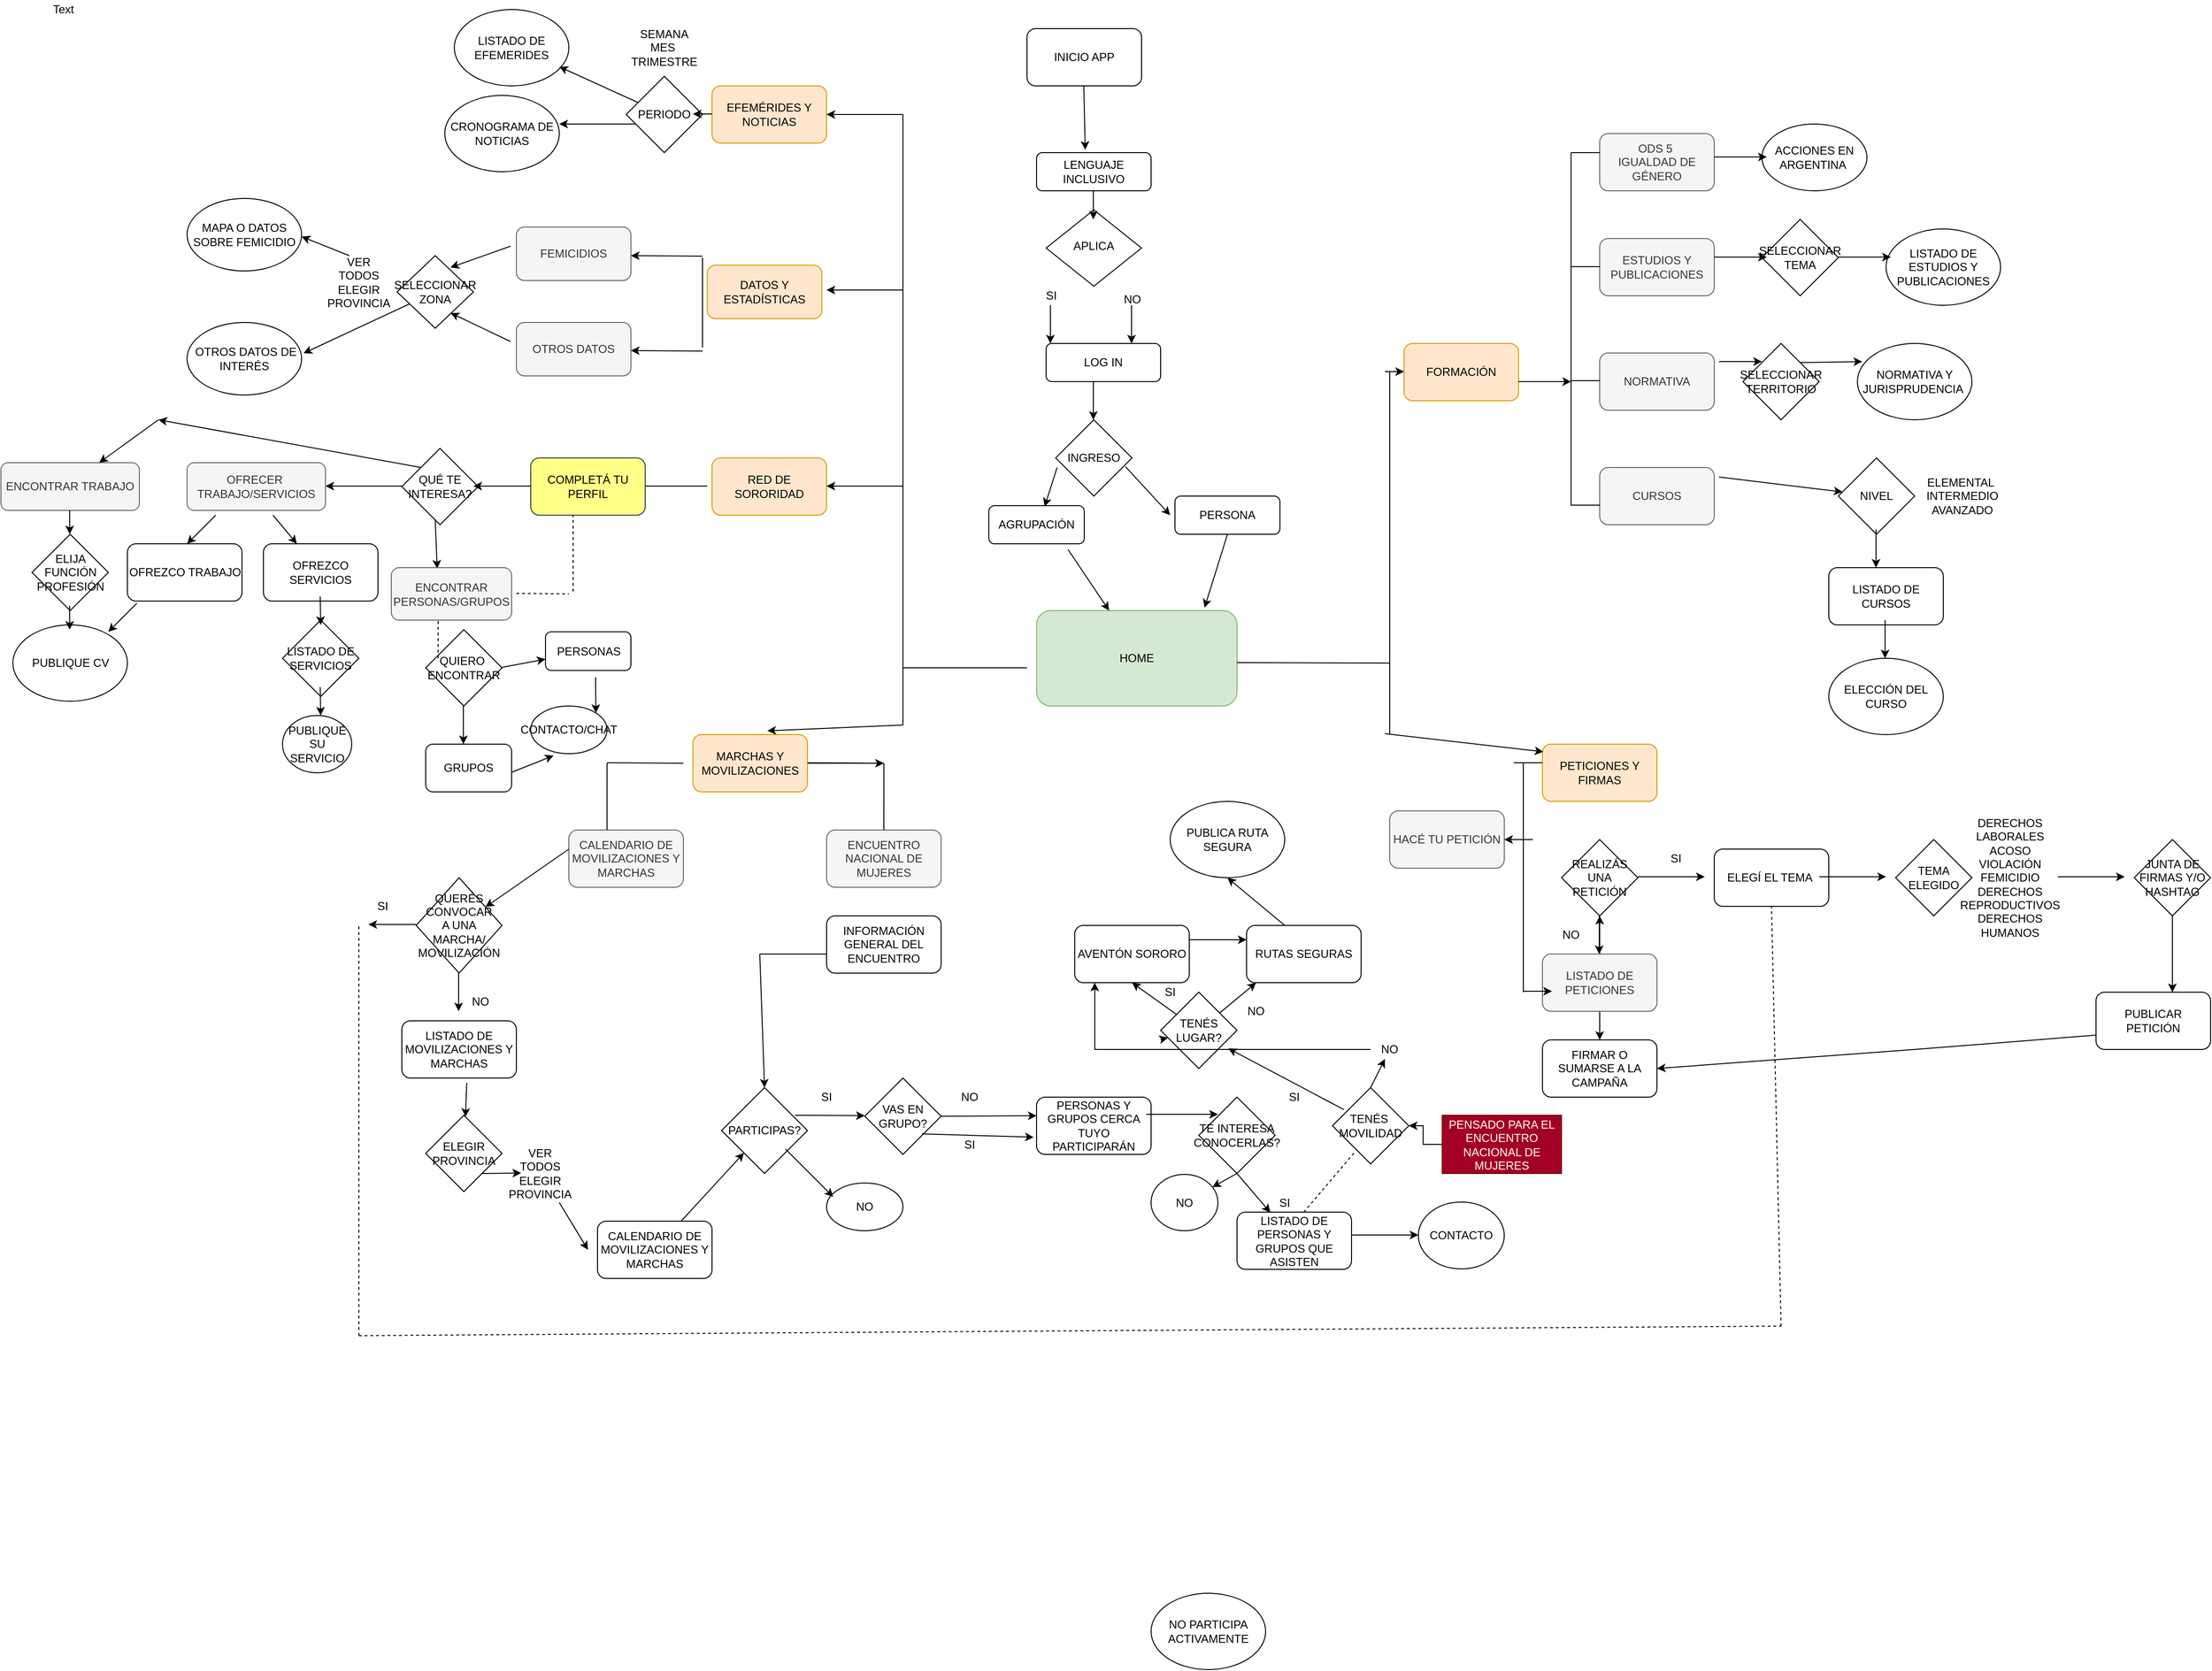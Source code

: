 <mxfile version="13.1.14" type="github"><diagram id="XjlBU98pPP9G8zX_8oSU" name="Página-1"><mxGraphModel dx="1668" dy="433" grid="1" gridSize="10" guides="1" tooltips="1" connect="1" arrows="1" fold="1" page="1" pageScale="1" pageWidth="827" pageHeight="1169" math="0" shadow="0"><root><mxCell id="0"/><mxCell id="1" parent="0"/><mxCell id="6jgPI4x9faQeL8TFedJt-63" value="NO PARTICIPA ACTIVAMENTE" style="ellipse;whiteSpace=wrap;html=1;" parent="1" vertex="1"><mxGeometry x="1160" y="1670" width="120" height="80" as="geometry"/></mxCell><mxCell id="32afeZPSI8taGqjXyGtH-1" value="Text" style="text;html=1;align=center;verticalAlign=middle;resizable=0;points=[];autosize=1;" parent="1" vertex="1"><mxGeometry width="40" height="20" as="geometry"/></mxCell><mxCell id="ku8tLMgGhu2tPIj8HvaG-1" value="LOG IN&lt;br&gt;" style="rounded=1;whiteSpace=wrap;html=1;fontSize=12;glass=0;strokeWidth=1;shadow=0;" vertex="1" parent="1"><mxGeometry x="1050" y="360" width="120" height="40" as="geometry"/></mxCell><mxCell id="ku8tLMgGhu2tPIj8HvaG-2" value="LENGUAJE INCLUSIVO" style="rounded=1;whiteSpace=wrap;html=1;fontSize=12;glass=0;strokeWidth=1;shadow=0;" vertex="1" parent="1"><mxGeometry x="1040" y="160" width="120" height="40" as="geometry"/></mxCell><mxCell id="ku8tLMgGhu2tPIj8HvaG-3" value="APLICA" style="rhombus;whiteSpace=wrap;html=1;shadow=0;fontFamily=Helvetica;fontSize=12;align=center;strokeWidth=1;spacing=6;spacingTop=-4;" vertex="1" parent="1"><mxGeometry x="1050" y="220" width="100" height="80" as="geometry"/></mxCell><mxCell id="ku8tLMgGhu2tPIj8HvaG-4" value="SI" style="text;html=1;align=center;verticalAlign=middle;resizable=0;points=[];autosize=1;" vertex="1" parent="1"><mxGeometry x="1040" y="300" width="30" height="20" as="geometry"/></mxCell><mxCell id="ku8tLMgGhu2tPIj8HvaG-5" value="NO" style="text;html=1;align=center;verticalAlign=middle;resizable=0;points=[];autosize=1;" vertex="1" parent="1"><mxGeometry x="1125" y="304" width="30" height="20" as="geometry"/></mxCell><mxCell id="ku8tLMgGhu2tPIj8HvaG-6" value="INGRESO" style="rhombus;whiteSpace=wrap;html=1;" vertex="1" parent="1"><mxGeometry x="1060" y="440" width="80" height="80" as="geometry"/></mxCell><mxCell id="ku8tLMgGhu2tPIj8HvaG-7" value="AGRUPACIÓN" style="rounded=1;whiteSpace=wrap;html=1;" vertex="1" parent="1"><mxGeometry x="990" y="530" width="100" height="40" as="geometry"/></mxCell><mxCell id="ku8tLMgGhu2tPIj8HvaG-8" value="PERSONA" style="rounded=1;whiteSpace=wrap;html=1;" vertex="1" parent="1"><mxGeometry x="1185" y="520" width="110" height="40" as="geometry"/></mxCell><mxCell id="ku8tLMgGhu2tPIj8HvaG-10" value="DATOS Y ESTADÍSTICAS" style="rounded=1;whiteSpace=wrap;html=1;fillColor=#ffe6cc;strokeColor=#d79b00;" vertex="1" parent="1"><mxGeometry x="695" y="278" width="120" height="56" as="geometry"/></mxCell><mxCell id="ku8tLMgGhu2tPIj8HvaG-116" value="" style="edgeStyle=orthogonalEdgeStyle;rounded=0;orthogonalLoop=1;jettySize=auto;html=1;" edge="1" parent="1" source="ku8tLMgGhu2tPIj8HvaG-12"><mxGeometry relative="1" as="geometry"><mxPoint x="880" y="800" as="targetPoint"/></mxGeometry></mxCell><mxCell id="ku8tLMgGhu2tPIj8HvaG-12" value="MARCHAS Y MOVILIZACIONES" style="rounded=1;whiteSpace=wrap;html=1;fillColor=#ffe6cc;strokeColor=#d79b00;" vertex="1" parent="1"><mxGeometry x="680" y="770" width="120" height="60" as="geometry"/></mxCell><mxCell id="ku8tLMgGhu2tPIj8HvaG-13" value="FORMACIÓN" style="rounded=1;whiteSpace=wrap;html=1;fillColor=#ffe6cc;strokeColor=#d79b00;" vertex="1" parent="1"><mxGeometry x="1425" y="360" width="120" height="60" as="geometry"/></mxCell><mxCell id="ku8tLMgGhu2tPIj8HvaG-14" value="PETICIONES Y&lt;br&gt;FIRMAS" style="rounded=1;whiteSpace=wrap;html=1;fillColor=#ffe6cc;strokeColor=#d79b00;" vertex="1" parent="1"><mxGeometry x="1570" y="780" width="120" height="60" as="geometry"/></mxCell><mxCell id="ku8tLMgGhu2tPIj8HvaG-15" value="OTROS DATOS" style="rounded=1;whiteSpace=wrap;html=1;fillColor=#f5f5f5;strokeColor=#666666;fontColor=#333333;" vertex="1" parent="1"><mxGeometry x="495" y="338" width="120" height="56" as="geometry"/></mxCell><mxCell id="ku8tLMgGhu2tPIj8HvaG-16" value="FEMICIDIOS" style="rounded=1;whiteSpace=wrap;html=1;fillColor=#f5f5f5;strokeColor=#666666;fontColor=#333333;" vertex="1" parent="1"><mxGeometry x="495" y="238" width="120" height="56" as="geometry"/></mxCell><mxCell id="ku8tLMgGhu2tPIj8HvaG-17" value="SELECCIONAR&lt;br&gt;ZONA" style="rhombus;whiteSpace=wrap;html=1;" vertex="1" parent="1"><mxGeometry x="370" y="268" width="80" height="76" as="geometry"/></mxCell><mxCell id="ku8tLMgGhu2tPIj8HvaG-21" value="HOME" style="rounded=1;whiteSpace=wrap;html=1;fillColor=#d5e8d4;strokeColor=#82b366;" vertex="1" parent="1"><mxGeometry x="1040" y="640" width="210" height="100" as="geometry"/></mxCell><mxCell id="ku8tLMgGhu2tPIj8HvaG-28" value="ELEGÍ EL TEMA&amp;nbsp;" style="rounded=1;whiteSpace=wrap;html=1;" vertex="1" parent="1"><mxGeometry x="1750" y="890" width="120" height="60" as="geometry"/></mxCell><mxCell id="ku8tLMgGhu2tPIj8HvaG-29" value="REALIZÁS UNA PETICIÓN" style="rhombus;whiteSpace=wrap;html=1;" vertex="1" parent="1"><mxGeometry x="1590" y="880" width="80" height="80" as="geometry"/></mxCell><mxCell id="ku8tLMgGhu2tPIj8HvaG-30" value="" style="endArrow=classic;html=1;" edge="1" parent="1"><mxGeometry width="50" height="50" relative="1" as="geometry"><mxPoint x="1670" y="919" as="sourcePoint"/><mxPoint x="1740" y="919" as="targetPoint"/></mxGeometry></mxCell><mxCell id="ku8tLMgGhu2tPIj8HvaG-31" value="CALENDARIO DE MOVILIZACIONES Y MARCHAS" style="rounded=1;whiteSpace=wrap;html=1;fillColor=#f5f5f5;strokeColor=#666666;fontColor=#333333;" vertex="1" parent="1"><mxGeometry x="550" y="870" width="120" height="60" as="geometry"/></mxCell><mxCell id="ku8tLMgGhu2tPIj8HvaG-32" value="ENCUENTRO NACIONAL DE MUJERES" style="rounded=1;whiteSpace=wrap;html=1;fillColor=#f5f5f5;strokeColor=#666666;fontColor=#333333;" vertex="1" parent="1"><mxGeometry x="820" y="870" width="120" height="60" as="geometry"/></mxCell><mxCell id="ku8tLMgGhu2tPIj8HvaG-33" value="ELEGIR PROVINCIA" style="rhombus;whiteSpace=wrap;html=1;" vertex="1" parent="1"><mxGeometry x="400" y="1169" width="80" height="80" as="geometry"/></mxCell><mxCell id="ku8tLMgGhu2tPIj8HvaG-35" value="LISTADO DE MOVILIZACIONES Y MARCHAS" style="rounded=1;whiteSpace=wrap;html=1;" vertex="1" parent="1"><mxGeometry x="375" y="1070" width="120" height="60" as="geometry"/></mxCell><mxCell id="ku8tLMgGhu2tPIj8HvaG-37" value="PARTICIPAS?" style="rhombus;whiteSpace=wrap;html=1;" vertex="1" parent="1"><mxGeometry x="710" y="1140" width="90" height="90" as="geometry"/></mxCell><mxCell id="ku8tLMgGhu2tPIj8HvaG-44" value="INFORMACIÓN GENERAL DEL ENCUENTRO" style="rounded=1;whiteSpace=wrap;html=1;" vertex="1" parent="1"><mxGeometry x="820" y="960" width="120" height="60" as="geometry"/></mxCell><mxCell id="ku8tLMgGhu2tPIj8HvaG-53" value="QUERÉS CONVOCAR &lt;br&gt;A UNA MARCHA/&lt;br&gt;MOVILIZACIÓN" style="rhombus;whiteSpace=wrap;html=1;" vertex="1" parent="1"><mxGeometry x="390" y="920" width="90" height="100" as="geometry"/></mxCell><mxCell id="ku8tLMgGhu2tPIj8HvaG-54" value="" style="endArrow=classic;html=1;" edge="1" parent="1" target="ku8tLMgGhu2tPIj8HvaG-53"><mxGeometry width="50" height="50" relative="1" as="geometry"><mxPoint x="550" y="890" as="sourcePoint"/><mxPoint x="480" y="930" as="targetPoint"/></mxGeometry></mxCell><mxCell id="ku8tLMgGhu2tPIj8HvaG-56" value="" style="endArrow=classic;html=1;" edge="1" parent="1"><mxGeometry width="50" height="50" relative="1" as="geometry"><mxPoint x="434.5" y="1020" as="sourcePoint"/><mxPoint x="434.5" y="1060" as="targetPoint"/></mxGeometry></mxCell><mxCell id="ku8tLMgGhu2tPIj8HvaG-57" value="NO" style="text;html=1;strokeColor=none;fillColor=none;align=center;verticalAlign=middle;whiteSpace=wrap;rounded=0;" vertex="1" parent="1"><mxGeometry x="435" y="1040" width="45" height="20" as="geometry"/></mxCell><mxCell id="ku8tLMgGhu2tPIj8HvaG-58" value="" style="endArrow=classic;html=1;" edge="1" parent="1"><mxGeometry width="50" height="50" relative="1" as="geometry"><mxPoint x="390" y="969" as="sourcePoint"/><mxPoint x="340" y="969" as="targetPoint"/></mxGeometry></mxCell><mxCell id="ku8tLMgGhu2tPIj8HvaG-61" value="SI" style="text;html=1;strokeColor=none;fillColor=none;align=center;verticalAlign=middle;whiteSpace=wrap;rounded=0;" vertex="1" parent="1"><mxGeometry x="335" y="940" width="40" height="20" as="geometry"/></mxCell><mxCell id="ku8tLMgGhu2tPIj8HvaG-63" value="" style="endArrow=none;dashed=1;html=1;" edge="1" parent="1"><mxGeometry width="50" height="50" relative="1" as="geometry"><mxPoint x="330" y="1400" as="sourcePoint"/><mxPoint x="330" y="970" as="targetPoint"/></mxGeometry></mxCell><mxCell id="ku8tLMgGhu2tPIj8HvaG-64" value="" style="endArrow=none;dashed=1;html=1;" edge="1" parent="1"><mxGeometry width="50" height="50" relative="1" as="geometry"><mxPoint x="330" y="1400" as="sourcePoint"/><mxPoint x="1820" y="1390" as="targetPoint"/></mxGeometry></mxCell><mxCell id="ku8tLMgGhu2tPIj8HvaG-65" value="" style="endArrow=none;dashed=1;html=1;entryX=0.5;entryY=1;entryDx=0;entryDy=0;" edge="1" parent="1" target="ku8tLMgGhu2tPIj8HvaG-28"><mxGeometry width="50" height="50" relative="1" as="geometry"><mxPoint x="1820" y="1390" as="sourcePoint"/><mxPoint x="1720" y="960" as="targetPoint"/></mxGeometry></mxCell><mxCell id="ku8tLMgGhu2tPIj8HvaG-66" value="SI" style="text;html=1;strokeColor=none;fillColor=none;align=center;verticalAlign=middle;whiteSpace=wrap;rounded=0;" vertex="1" parent="1"><mxGeometry x="1690" y="890" width="40" height="20" as="geometry"/></mxCell><mxCell id="ku8tLMgGhu2tPIj8HvaG-67" value="" style="endArrow=classic;html=1;" edge="1" parent="1"><mxGeometry width="50" height="50" relative="1" as="geometry"><mxPoint x="1629.5" y="960" as="sourcePoint"/><mxPoint x="1629.5" y="1000" as="targetPoint"/></mxGeometry></mxCell><mxCell id="ku8tLMgGhu2tPIj8HvaG-78" value="" style="edgeStyle=orthogonalEdgeStyle;rounded=0;orthogonalLoop=1;jettySize=auto;html=1;" edge="1" parent="1" source="ku8tLMgGhu2tPIj8HvaG-68" target="ku8tLMgGhu2tPIj8HvaG-29"><mxGeometry relative="1" as="geometry"/></mxCell><mxCell id="ku8tLMgGhu2tPIj8HvaG-79" value="" style="edgeStyle=orthogonalEdgeStyle;rounded=0;orthogonalLoop=1;jettySize=auto;html=1;" edge="1" parent="1" source="ku8tLMgGhu2tPIj8HvaG-68" target="ku8tLMgGhu2tPIj8HvaG-69"><mxGeometry relative="1" as="geometry"/></mxCell><mxCell id="ku8tLMgGhu2tPIj8HvaG-68" value="LISTADO DE PETICIONES" style="rounded=1;whiteSpace=wrap;html=1;fillColor=#f5f5f5;strokeColor=#666666;fontColor=#333333;" vertex="1" parent="1"><mxGeometry x="1570" y="1000" width="120" height="60" as="geometry"/></mxCell><mxCell id="ku8tLMgGhu2tPIj8HvaG-69" value="FIRMAR O SUMARSE A LA CAMPAÑA" style="rounded=1;whiteSpace=wrap;html=1;" vertex="1" parent="1"><mxGeometry x="1570" y="1090" width="120" height="60" as="geometry"/></mxCell><mxCell id="ku8tLMgGhu2tPIj8HvaG-70" value="TEMA ELEGIDO" style="rhombus;whiteSpace=wrap;html=1;" vertex="1" parent="1"><mxGeometry x="1940" y="880" width="80" height="80" as="geometry"/></mxCell><mxCell id="ku8tLMgGhu2tPIj8HvaG-71" value="DERECHOS LABORALES&lt;br&gt;ACOSO&lt;br&gt;VIOLACIÓN&lt;br&gt;FEMICIDIO&lt;br&gt;DERECHOS REPRODUCTIVOS&lt;br&gt;DERECHOS HUMANOS" style="text;html=1;strokeColor=none;fillColor=none;align=center;verticalAlign=middle;whiteSpace=wrap;rounded=0;" vertex="1" parent="1"><mxGeometry x="2040" y="910" width="40" height="20" as="geometry"/></mxCell><mxCell id="ku8tLMgGhu2tPIj8HvaG-77" value="" style="edgeStyle=orthogonalEdgeStyle;rounded=0;orthogonalLoop=1;jettySize=auto;html=1;" edge="1" parent="1" source="ku8tLMgGhu2tPIj8HvaG-72"><mxGeometry relative="1" as="geometry"><mxPoint x="2230" y="1040" as="targetPoint"/></mxGeometry></mxCell><mxCell id="ku8tLMgGhu2tPIj8HvaG-72" value="JUNTA DE FIRMAS Y/O HASHTAG" style="rhombus;whiteSpace=wrap;html=1;" vertex="1" parent="1"><mxGeometry x="2190" y="880" width="80" height="80" as="geometry"/></mxCell><mxCell id="ku8tLMgGhu2tPIj8HvaG-73" value="" style="endArrow=classic;html=1;" edge="1" parent="1"><mxGeometry width="50" height="50" relative="1" as="geometry"><mxPoint x="2110" y="919" as="sourcePoint"/><mxPoint x="2180" y="919" as="targetPoint"/></mxGeometry></mxCell><mxCell id="ku8tLMgGhu2tPIj8HvaG-74" value="" style="endArrow=classic;html=1;" edge="1" parent="1"><mxGeometry width="50" height="50" relative="1" as="geometry"><mxPoint x="1860" y="919" as="sourcePoint"/><mxPoint x="1930" y="919" as="targetPoint"/></mxGeometry></mxCell><mxCell id="ku8tLMgGhu2tPIj8HvaG-80" value="NO" style="text;html=1;strokeColor=none;fillColor=none;align=center;verticalAlign=middle;whiteSpace=wrap;rounded=0;" vertex="1" parent="1"><mxGeometry x="1580" y="970" width="40" height="20" as="geometry"/></mxCell><mxCell id="ku8tLMgGhu2tPIj8HvaG-81" value="PUBLICAR PETICIÓN" style="rounded=1;whiteSpace=wrap;html=1;" vertex="1" parent="1"><mxGeometry x="2150" y="1040" width="120" height="60" as="geometry"/></mxCell><mxCell id="ku8tLMgGhu2tPIj8HvaG-83" value="" style="endArrow=classic;html=1;entryX=1;entryY=0.5;entryDx=0;entryDy=0;exitX=0;exitY=0.75;exitDx=0;exitDy=0;" edge="1" parent="1" source="ku8tLMgGhu2tPIj8HvaG-81" target="ku8tLMgGhu2tPIj8HvaG-69"><mxGeometry width="50" height="50" relative="1" as="geometry"><mxPoint x="1920" y="1130" as="sourcePoint"/><mxPoint x="1970" y="1080" as="targetPoint"/><Array as="points"><mxPoint x="1960" y="1100"/></Array></mxGeometry></mxCell><mxCell id="ku8tLMgGhu2tPIj8HvaG-84" value="VER TODOS&lt;br&gt;ELEGIR PROVINCIA" style="text;html=1;strokeColor=none;fillColor=none;align=center;verticalAlign=middle;whiteSpace=wrap;rounded=0;" vertex="1" parent="1"><mxGeometry x="310" y="288" width="40" height="16" as="geometry"/></mxCell><mxCell id="ku8tLMgGhu2tPIj8HvaG-85" value="" style="endArrow=none;html=1;" edge="1" parent="1"><mxGeometry width="50" height="50" relative="1" as="geometry"><mxPoint x="690" y="364.25" as="sourcePoint"/><mxPoint x="690" y="270" as="targetPoint"/></mxGeometry></mxCell><mxCell id="ku8tLMgGhu2tPIj8HvaG-86" value="" style="endArrow=classic;html=1;" edge="1" parent="1"><mxGeometry width="50" height="50" relative="1" as="geometry"><mxPoint x="690" y="368" as="sourcePoint"/><mxPoint x="615" y="367.5" as="targetPoint"/></mxGeometry></mxCell><mxCell id="ku8tLMgGhu2tPIj8HvaG-87" value="" style="endArrow=classic;html=1;" edge="1" parent="1"><mxGeometry width="50" height="50" relative="1" as="geometry"><mxPoint x="690" y="268.5" as="sourcePoint"/><mxPoint x="615" y="268" as="targetPoint"/></mxGeometry></mxCell><mxCell id="ku8tLMgGhu2tPIj8HvaG-89" value="" style="endArrow=none;html=1;" edge="1" parent="1"><mxGeometry width="50" height="50" relative="1" as="geometry"><mxPoint x="625" y="509.5" as="sourcePoint"/><mxPoint x="695" y="509.5" as="targetPoint"/></mxGeometry></mxCell><mxCell id="ku8tLMgGhu2tPIj8HvaG-90" value="" style="endArrow=classic;html=1;" edge="1" parent="1"><mxGeometry width="50" height="50" relative="1" as="geometry"><mxPoint x="488.88" y="358" as="sourcePoint"/><mxPoint x="426.13" y="328" as="targetPoint"/></mxGeometry></mxCell><mxCell id="ku8tLMgGhu2tPIj8HvaG-91" value="" style="endArrow=classic;html=1;entryX=0.7;entryY=0.163;entryDx=0;entryDy=0;entryPerimeter=0;" edge="1" parent="1" target="ku8tLMgGhu2tPIj8HvaG-17"><mxGeometry width="50" height="50" relative="1" as="geometry"><mxPoint x="489" y="258" as="sourcePoint"/><mxPoint x="426.25" y="268" as="targetPoint"/></mxGeometry></mxCell><mxCell id="ku8tLMgGhu2tPIj8HvaG-92" value="MAPA O DATOS SOBRE FEMICIDIO" style="ellipse;whiteSpace=wrap;html=1;" vertex="1" parent="1"><mxGeometry x="150" y="208" width="120" height="76" as="geometry"/></mxCell><mxCell id="ku8tLMgGhu2tPIj8HvaG-94" value="" style="endArrow=classic;html=1;" edge="1" parent="1"><mxGeometry width="50" height="50" relative="1" as="geometry"><mxPoint x="320" y="268" as="sourcePoint"/><mxPoint x="270" y="248" as="targetPoint"/></mxGeometry></mxCell><mxCell id="ku8tLMgGhu2tPIj8HvaG-96" value="&amp;nbsp;OTROS DATOS DE INTERÉS" style="ellipse;whiteSpace=wrap;html=1;" vertex="1" parent="1"><mxGeometry x="150" y="338" width="120" height="76" as="geometry"/></mxCell><mxCell id="ku8tLMgGhu2tPIj8HvaG-97" value="" style="endArrow=classic;html=1;entryX=1.017;entryY=0.425;entryDx=0;entryDy=0;entryPerimeter=0;" edge="1" parent="1" source="ku8tLMgGhu2tPIj8HvaG-17" target="ku8tLMgGhu2tPIj8HvaG-96"><mxGeometry width="50" height="50" relative="1" as="geometry"><mxPoint x="500" y="368" as="sourcePoint"/><mxPoint x="437.5" y="348" as="targetPoint"/></mxGeometry></mxCell><mxCell id="ku8tLMgGhu2tPIj8HvaG-98" value="" style="endArrow=classic;html=1;exitX=0.567;exitY=1.083;exitDx=0;exitDy=0;exitPerimeter=0;" edge="1" parent="1" source="ku8tLMgGhu2tPIj8HvaG-35" target="ku8tLMgGhu2tPIj8HvaG-33"><mxGeometry width="50" height="50" relative="1" as="geometry"><mxPoint x="460" y="1149" as="sourcePoint"/><mxPoint x="530" y="1149" as="targetPoint"/></mxGeometry></mxCell><mxCell id="ku8tLMgGhu2tPIj8HvaG-100" value="VER TODOS&lt;br&gt;ELEGIR PROVINCIA" style="text;html=1;strokeColor=none;fillColor=none;align=center;verticalAlign=middle;whiteSpace=wrap;rounded=0;" vertex="1" parent="1"><mxGeometry x="500" y="1199" width="40" height="61" as="geometry"/></mxCell><mxCell id="ku8tLMgGhu2tPIj8HvaG-101" value="CALENDARIO DE MOVILIZACIONES Y MARCHAS" style="rounded=1;whiteSpace=wrap;html=1;" vertex="1" parent="1"><mxGeometry x="580" y="1280" width="120" height="60" as="geometry"/></mxCell><mxCell id="ku8tLMgGhu2tPIj8HvaG-102" value="" style="endArrow=classic;html=1;exitX=0.567;exitY=1.083;exitDx=0;exitDy=0;exitPerimeter=0;entryX=0;entryY=0.5;entryDx=0;entryDy=0;" edge="1" parent="1" target="ku8tLMgGhu2tPIj8HvaG-100"><mxGeometry width="50" height="50" relative="1" as="geometry"><mxPoint x="458.23" y="1230" as="sourcePoint"/><mxPoint x="456.768" y="1265.598" as="targetPoint"/></mxGeometry></mxCell><mxCell id="ku8tLMgGhu2tPIj8HvaG-103" value="" style="endArrow=classic;html=1;exitX=0.567;exitY=1.083;exitDx=0;exitDy=0;exitPerimeter=0;" edge="1" parent="1"><mxGeometry width="50" height="50" relative="1" as="geometry"><mxPoint x="540" y="1260.5" as="sourcePoint"/><mxPoint x="570" y="1310" as="targetPoint"/></mxGeometry></mxCell><mxCell id="ku8tLMgGhu2tPIj8HvaG-105" value="" style="endArrow=classic;html=1;" edge="1" parent="1" source="ku8tLMgGhu2tPIj8HvaG-101" target="ku8tLMgGhu2tPIj8HvaG-37"><mxGeometry width="50" height="50" relative="1" as="geometry"><mxPoint x="660" y="1240" as="sourcePoint"/><mxPoint x="690" y="1289.5" as="targetPoint"/></mxGeometry></mxCell><mxCell id="ku8tLMgGhu2tPIj8HvaG-106" value="NO" style="ellipse;whiteSpace=wrap;html=1;" vertex="1" parent="1"><mxGeometry x="820" y="1240" width="80" height="50" as="geometry"/></mxCell><mxCell id="ku8tLMgGhu2tPIj8HvaG-107" value="" style="endArrow=classic;html=1;" edge="1" parent="1"><mxGeometry width="50" height="50" relative="1" as="geometry"><mxPoint x="777" y="1204.5" as="sourcePoint"/><mxPoint x="827" y="1254.5" as="targetPoint"/></mxGeometry></mxCell><mxCell id="ku8tLMgGhu2tPIj8HvaG-108" value="" style="endArrow=classic;html=1;" edge="1" parent="1"><mxGeometry width="50" height="50" relative="1" as="geometry"><mxPoint x="787" y="1169" as="sourcePoint"/><mxPoint x="860" y="1169.392" as="targetPoint"/></mxGeometry></mxCell><mxCell id="ku8tLMgGhu2tPIj8HvaG-110" value="SI" style="text;html=1;strokeColor=none;fillColor=none;align=center;verticalAlign=middle;whiteSpace=wrap;rounded=0;" vertex="1" parent="1"><mxGeometry x="800" y="1140" width="40" height="20" as="geometry"/></mxCell><mxCell id="ku8tLMgGhu2tPIj8HvaG-112" value="" style="endArrow=none;html=1;exitX=0.333;exitY=0;exitDx=0;exitDy=0;exitPerimeter=0;" edge="1" parent="1" source="ku8tLMgGhu2tPIj8HvaG-31"><mxGeometry width="50" height="50" relative="1" as="geometry"><mxPoint x="595" y="870" as="sourcePoint"/><mxPoint x="590" y="800" as="targetPoint"/></mxGeometry></mxCell><mxCell id="ku8tLMgGhu2tPIj8HvaG-113" value="" style="endArrow=none;html=1;exitX=0.333;exitY=0;exitDx=0;exitDy=0;exitPerimeter=0;" edge="1" parent="1"><mxGeometry width="50" height="50" relative="1" as="geometry"><mxPoint x="880" y="870" as="sourcePoint"/><mxPoint x="880.04" y="800" as="targetPoint"/></mxGeometry></mxCell><mxCell id="ku8tLMgGhu2tPIj8HvaG-114" value="" style="endArrow=none;html=1;" edge="1" parent="1"><mxGeometry width="50" height="50" relative="1" as="geometry"><mxPoint x="880" y="800" as="sourcePoint"/><mxPoint x="800" y="799.5" as="targetPoint"/></mxGeometry></mxCell><mxCell id="ku8tLMgGhu2tPIj8HvaG-117" value="" style="endArrow=none;html=1;" edge="1" parent="1"><mxGeometry width="50" height="50" relative="1" as="geometry"><mxPoint x="670" y="800" as="sourcePoint"/><mxPoint x="590" y="799.5" as="targetPoint"/></mxGeometry></mxCell><mxCell id="ku8tLMgGhu2tPIj8HvaG-118" value="VAS EN GRUPO?" style="rhombus;whiteSpace=wrap;html=1;" vertex="1" parent="1"><mxGeometry x="860" y="1130" width="80" height="80" as="geometry"/></mxCell><mxCell id="ku8tLMgGhu2tPIj8HvaG-119" value="" style="endArrow=classic;html=1;exitX=1;exitY=0.5;exitDx=0;exitDy=0;" edge="1" parent="1" source="ku8tLMgGhu2tPIj8HvaG-118"><mxGeometry width="50" height="50" relative="1" as="geometry"><mxPoint x="960" y="1169.5" as="sourcePoint"/><mxPoint x="1040" y="1169.5" as="targetPoint"/></mxGeometry></mxCell><mxCell id="ku8tLMgGhu2tPIj8HvaG-120" value="" style="endArrow=classic;html=1;" edge="1" parent="1"><mxGeometry width="50" height="50" relative="1" as="geometry"><mxPoint x="920" y="1188.44" as="sourcePoint"/><mxPoint x="1037" y="1192" as="targetPoint"/></mxGeometry></mxCell><mxCell id="ku8tLMgGhu2tPIj8HvaG-130" value="SI" style="text;html=1;strokeColor=none;fillColor=none;align=center;verticalAlign=middle;whiteSpace=wrap;rounded=0;" vertex="1" parent="1"><mxGeometry x="950" y="1190" width="40" height="20" as="geometry"/></mxCell><mxCell id="ku8tLMgGhu2tPIj8HvaG-124" value="NO" style="text;html=1;strokeColor=none;fillColor=none;align=center;verticalAlign=middle;whiteSpace=wrap;rounded=0;" vertex="1" parent="1"><mxGeometry x="950" y="1140" width="40" height="20" as="geometry"/></mxCell><mxCell id="ku8tLMgGhu2tPIj8HvaG-134" value="PERSONAS Y GRUPOS CERCA TUYO PARTICIPARÁN" style="rounded=1;whiteSpace=wrap;html=1;" vertex="1" parent="1"><mxGeometry x="1040" y="1150" width="120" height="60" as="geometry"/></mxCell><mxCell id="ku8tLMgGhu2tPIj8HvaG-135" value="TE INTERESA CONOCERLAS?" style="rhombus;whiteSpace=wrap;html=1;" vertex="1" parent="1"><mxGeometry x="1210" y="1150" width="80" height="80" as="geometry"/></mxCell><mxCell id="ku8tLMgGhu2tPIj8HvaG-136" value="" style="endArrow=classic;html=1;" edge="1" parent="1"><mxGeometry width="50" height="50" relative="1" as="geometry"><mxPoint x="1250" y="1230" as="sourcePoint"/><mxPoint x="1285" y="1271" as="targetPoint"/></mxGeometry></mxCell><mxCell id="ku8tLMgGhu2tPIj8HvaG-138" value="" style="endArrow=classic;html=1;" edge="1" parent="1" target="ku8tLMgGhu2tPIj8HvaG-139"><mxGeometry width="50" height="50" relative="1" as="geometry"><mxPoint x="1250" y="1230" as="sourcePoint"/><mxPoint x="1220" y="1271" as="targetPoint"/></mxGeometry></mxCell><mxCell id="ku8tLMgGhu2tPIj8HvaG-139" value="NO" style="ellipse;whiteSpace=wrap;html=1;" vertex="1" parent="1"><mxGeometry x="1160" y="1231" width="70" height="59" as="geometry"/></mxCell><mxCell id="ku8tLMgGhu2tPIj8HvaG-140" value="" style="endArrow=classic;html=1;" edge="1" parent="1"><mxGeometry width="50" height="50" relative="1" as="geometry"><mxPoint x="1155" y="1168" as="sourcePoint"/><mxPoint x="1230" y="1168" as="targetPoint"/></mxGeometry></mxCell><mxCell id="ku8tLMgGhu2tPIj8HvaG-141" value="SI" style="text;html=1;strokeColor=none;fillColor=none;align=center;verticalAlign=middle;whiteSpace=wrap;rounded=0;" vertex="1" parent="1"><mxGeometry x="1280" y="1250.5" width="40" height="20" as="geometry"/></mxCell><mxCell id="ku8tLMgGhu2tPIj8HvaG-142" value="LISTADO DE PERSONAS Y GRUPOS QUE ASISTEN" style="rounded=1;whiteSpace=wrap;html=1;" vertex="1" parent="1"><mxGeometry x="1250" y="1270.5" width="120" height="60" as="geometry"/></mxCell><mxCell id="ku8tLMgGhu2tPIj8HvaG-143" value="CONTACTO" style="ellipse;whiteSpace=wrap;html=1;" vertex="1" parent="1"><mxGeometry x="1440" y="1260" width="90" height="70" as="geometry"/></mxCell><mxCell id="ku8tLMgGhu2tPIj8HvaG-144" value="" style="endArrow=classic;html=1;" edge="1" parent="1"><mxGeometry width="50" height="50" relative="1" as="geometry"><mxPoint x="1370" y="1294.5" as="sourcePoint"/><mxPoint x="1440" y="1294.5" as="targetPoint"/></mxGeometry></mxCell><mxCell id="ku8tLMgGhu2tPIj8HvaG-145" value="" style="endArrow=classic;html=1;entryX=0.5;entryY=0;entryDx=0;entryDy=0;" edge="1" parent="1" target="ku8tLMgGhu2tPIj8HvaG-37"><mxGeometry width="50" height="50" relative="1" as="geometry"><mxPoint x="750" y="1000" as="sourcePoint"/><mxPoint x="750" y="1120" as="targetPoint"/></mxGeometry></mxCell><mxCell id="ku8tLMgGhu2tPIj8HvaG-146" value="" style="endArrow=none;html=1;" edge="1" parent="1"><mxGeometry width="50" height="50" relative="1" as="geometry"><mxPoint x="750" y="1000" as="sourcePoint"/><mxPoint x="820" y="1000" as="targetPoint"/></mxGeometry></mxCell><mxCell id="ku8tLMgGhu2tPIj8HvaG-147" value="AVENTÓN SORORO" style="rounded=1;whiteSpace=wrap;html=1;" vertex="1" parent="1"><mxGeometry x="1080" y="970" width="120" height="60" as="geometry"/></mxCell><mxCell id="ku8tLMgGhu2tPIj8HvaG-148" value="RUTAS SEGURAS" style="rounded=1;whiteSpace=wrap;html=1;" vertex="1" parent="1"><mxGeometry x="1260" y="970" width="120" height="60" as="geometry"/></mxCell><mxCell id="ku8tLMgGhu2tPIj8HvaG-150" value="TENÉS&amp;nbsp;&lt;br&gt;MOVILIDAD" style="rhombus;whiteSpace=wrap;html=1;" vertex="1" parent="1"><mxGeometry x="1350" y="1140" width="80" height="80" as="geometry"/></mxCell><mxCell id="ku8tLMgGhu2tPIj8HvaG-151" value="" style="endArrow=none;dashed=1;html=1;entryX=0.288;entryY=0.85;entryDx=0;entryDy=0;entryPerimeter=0;" edge="1" parent="1" target="ku8tLMgGhu2tPIj8HvaG-150"><mxGeometry width="50" height="50" relative="1" as="geometry"><mxPoint x="1320" y="1270.5" as="sourcePoint"/><mxPoint x="1370" y="1220.5" as="targetPoint"/></mxGeometry></mxCell><mxCell id="ku8tLMgGhu2tPIj8HvaG-153" value="" style="edgeStyle=orthogonalEdgeStyle;rounded=0;orthogonalLoop=1;jettySize=auto;html=1;" edge="1" parent="1" source="ku8tLMgGhu2tPIj8HvaG-152" target="ku8tLMgGhu2tPIj8HvaG-150"><mxGeometry relative="1" as="geometry"/></mxCell><mxCell id="ku8tLMgGhu2tPIj8HvaG-152" value="PENSADO PARA EL ENCUENTRO NACIONAL DE MUJERES" style="text;html=1;strokeColor=#6F0000;fillColor=#a20025;align=center;verticalAlign=middle;whiteSpace=wrap;rounded=0;fontColor=#ffffff;" vertex="1" parent="1"><mxGeometry x="1465" y="1169" width="125" height="61" as="geometry"/></mxCell><mxCell id="ku8tLMgGhu2tPIj8HvaG-155" value="SI" style="text;html=1;strokeColor=none;fillColor=none;align=center;verticalAlign=middle;whiteSpace=wrap;rounded=0;" vertex="1" parent="1"><mxGeometry x="1290" y="1140" width="40" height="20" as="geometry"/></mxCell><mxCell id="ku8tLMgGhu2tPIj8HvaG-156" value="" style="endArrow=classic;html=1;exitX=0.15;exitY=0.288;exitDx=0;exitDy=0;exitPerimeter=0;" edge="1" parent="1" source="ku8tLMgGhu2tPIj8HvaG-150"><mxGeometry width="50" height="50" relative="1" as="geometry"><mxPoint x="1281" y="1149" as="sourcePoint"/><mxPoint x="1241" y="1099" as="targetPoint"/></mxGeometry></mxCell><mxCell id="ku8tLMgGhu2tPIj8HvaG-160" value="" style="endArrow=classic;html=1;" edge="1" parent="1" source="ku8tLMgGhu2tPIj8HvaG-158"><mxGeometry width="50" height="50" relative="1" as="geometry"><mxPoint x="1170" y="1089.5" as="sourcePoint"/><mxPoint x="1270" y="1030" as="targetPoint"/></mxGeometry></mxCell><mxCell id="ku8tLMgGhu2tPIj8HvaG-161" value="" style="endArrow=classic;html=1;" edge="1" parent="1" source="ku8tLMgGhu2tPIj8HvaG-158"><mxGeometry width="50" height="50" relative="1" as="geometry"><mxPoint x="1180" y="1099.5" as="sourcePoint"/><mxPoint x="1140" y="1030" as="targetPoint"/></mxGeometry></mxCell><mxCell id="ku8tLMgGhu2tPIj8HvaG-162" value="SI" style="text;html=1;strokeColor=none;fillColor=none;align=center;verticalAlign=middle;whiteSpace=wrap;rounded=0;" vertex="1" parent="1"><mxGeometry x="1160" y="1030" width="40" height="20" as="geometry"/></mxCell><mxCell id="ku8tLMgGhu2tPIj8HvaG-158" value="TENÉS&lt;br&gt;LUGAR?" style="rhombus;whiteSpace=wrap;html=1;" vertex="1" parent="1"><mxGeometry x="1170" y="1040" width="80" height="80" as="geometry"/></mxCell><mxCell id="ku8tLMgGhu2tPIj8HvaG-163" value="" style="endArrow=classic;html=1;" edge="1" parent="1" target="ku8tLMgGhu2tPIj8HvaG-158"><mxGeometry width="50" height="50" relative="1" as="geometry"><mxPoint x="1170" y="1089.5" as="sourcePoint"/><mxPoint x="1250" y="1050" as="targetPoint"/></mxGeometry></mxCell><mxCell id="ku8tLMgGhu2tPIj8HvaG-164" value="NO" style="text;html=1;strokeColor=none;fillColor=none;align=center;verticalAlign=middle;whiteSpace=wrap;rounded=0;" vertex="1" parent="1"><mxGeometry x="1250" y="1050" width="40" height="20" as="geometry"/></mxCell><mxCell id="ku8tLMgGhu2tPIj8HvaG-165" value="PUBLICA RUTA SEGURA" style="ellipse;whiteSpace=wrap;html=1;" vertex="1" parent="1"><mxGeometry x="1180" y="840" width="120" height="80" as="geometry"/></mxCell><mxCell id="ku8tLMgGhu2tPIj8HvaG-166" value="" style="endArrow=classic;html=1;entryX=0.5;entryY=1;entryDx=0;entryDy=0;" edge="1" parent="1" target="ku8tLMgGhu2tPIj8HvaG-165"><mxGeometry width="50" height="50" relative="1" as="geometry"><mxPoint x="1300" y="970" as="sourcePoint"/><mxPoint x="1340" y="930" as="targetPoint"/></mxGeometry></mxCell><mxCell id="ku8tLMgGhu2tPIj8HvaG-167" value="" style="endArrow=classic;html=1;" edge="1" parent="1" target="ku8tLMgGhu2tPIj8HvaG-168"><mxGeometry width="50" height="50" relative="1" as="geometry"><mxPoint x="1390" y="1140" as="sourcePoint"/><mxPoint x="1410" y="1100" as="targetPoint"/></mxGeometry></mxCell><mxCell id="ku8tLMgGhu2tPIj8HvaG-169" style="edgeStyle=orthogonalEdgeStyle;rounded=0;orthogonalLoop=1;jettySize=auto;html=1;entryX=0.175;entryY=1;entryDx=0;entryDy=0;entryPerimeter=0;" edge="1" parent="1" source="ku8tLMgGhu2tPIj8HvaG-168" target="ku8tLMgGhu2tPIj8HvaG-147"><mxGeometry relative="1" as="geometry"><mxPoint x="1100" y="1040" as="targetPoint"/></mxGeometry></mxCell><mxCell id="ku8tLMgGhu2tPIj8HvaG-168" value="NO" style="text;html=1;strokeColor=none;fillColor=none;align=center;verticalAlign=middle;whiteSpace=wrap;rounded=0;" vertex="1" parent="1"><mxGeometry x="1390" y="1090" width="40" height="20" as="geometry"/></mxCell><mxCell id="ku8tLMgGhu2tPIj8HvaG-170" value="" style="endArrow=classic;html=1;entryX=0;entryY=0.25;entryDx=0;entryDy=0;exitX=1;exitY=0.25;exitDx=0;exitDy=0;" edge="1" parent="1" source="ku8tLMgGhu2tPIj8HvaG-147" target="ku8tLMgGhu2tPIj8HvaG-148"><mxGeometry width="50" height="50" relative="1" as="geometry"><mxPoint x="1210" y="970" as="sourcePoint"/><mxPoint x="1260" y="920" as="targetPoint"/></mxGeometry></mxCell><mxCell id="ku8tLMgGhu2tPIj8HvaG-171" value="CURSOS" style="rounded=1;whiteSpace=wrap;html=1;fillColor=#f5f5f5;strokeColor=#666666;fontColor=#333333;" vertex="1" parent="1"><mxGeometry x="1630" y="490" width="120" height="60" as="geometry"/></mxCell><mxCell id="ku8tLMgGhu2tPIj8HvaG-172" value="ESTUDIOS Y PUBLICACIONES" style="rounded=1;whiteSpace=wrap;html=1;fillColor=#f5f5f5;strokeColor=#666666;fontColor=#333333;" vertex="1" parent="1"><mxGeometry x="1630" y="250" width="120" height="60" as="geometry"/></mxCell><mxCell id="ku8tLMgGhu2tPIj8HvaG-173" value="NORMATIVA" style="rounded=1;whiteSpace=wrap;html=1;fillColor=#f5f5f5;strokeColor=#666666;fontColor=#333333;" vertex="1" parent="1"><mxGeometry x="1630" y="370" width="120" height="60" as="geometry"/></mxCell><mxCell id="ku8tLMgGhu2tPIj8HvaG-174" value="NIVEL" style="rhombus;whiteSpace=wrap;html=1;" vertex="1" parent="1"><mxGeometry x="1880" y="480" width="80" height="80" as="geometry"/></mxCell><mxCell id="ku8tLMgGhu2tPIj8HvaG-175" value="ELEMENTAL&amp;nbsp;&lt;br&gt;INTERMEDIO&lt;br&gt;AVANZADO" style="text;html=1;strokeColor=none;fillColor=none;align=center;verticalAlign=middle;whiteSpace=wrap;rounded=0;" vertex="1" parent="1"><mxGeometry x="1980" y="475" width="60" height="90" as="geometry"/></mxCell><mxCell id="ku8tLMgGhu2tPIj8HvaG-177" value="LISTADO DE CURSOS" style="rounded=1;whiteSpace=wrap;html=1;" vertex="1" parent="1"><mxGeometry x="1870" y="595" width="120" height="60" as="geometry"/></mxCell><mxCell id="ku8tLMgGhu2tPIj8HvaG-179" value="SELECCIONAR TEMA" style="rhombus;whiteSpace=wrap;html=1;" vertex="1" parent="1"><mxGeometry x="1800" y="230" width="80" height="80" as="geometry"/></mxCell><mxCell id="ku8tLMgGhu2tPIj8HvaG-180" value="LISTADO DE ESTUDIOS Y PUBLICACIONES" style="ellipse;whiteSpace=wrap;html=1;" vertex="1" parent="1"><mxGeometry x="1930" y="240" width="120" height="80" as="geometry"/></mxCell><mxCell id="ku8tLMgGhu2tPIj8HvaG-181" value="SELECCIONAR TERRITORIO" style="rhombus;whiteSpace=wrap;html=1;" vertex="1" parent="1"><mxGeometry x="1780" y="360" width="80" height="80" as="geometry"/></mxCell><mxCell id="ku8tLMgGhu2tPIj8HvaG-182" value="NORMATIVA Y JURISPRUDENCIA&amp;nbsp;" style="ellipse;whiteSpace=wrap;html=1;" vertex="1" parent="1"><mxGeometry x="1900" y="360" width="120" height="80" as="geometry"/></mxCell><mxCell id="ku8tLMgGhu2tPIj8HvaG-183" value="ELECCIÓN DEL CURSO" style="ellipse;whiteSpace=wrap;html=1;" vertex="1" parent="1"><mxGeometry x="1870" y="690" width="120" height="80" as="geometry"/></mxCell><mxCell id="ku8tLMgGhu2tPIj8HvaG-185" value="" style="endArrow=none;html=1;" edge="1" parent="1"><mxGeometry width="50" height="50" relative="1" as="geometry"><mxPoint x="1600" y="160" as="sourcePoint"/><mxPoint x="1600" y="530" as="targetPoint"/></mxGeometry></mxCell><mxCell id="ku8tLMgGhu2tPIj8HvaG-188" value="" style="endArrow=none;html=1;" edge="1" parent="1"><mxGeometry width="50" height="50" relative="1" as="geometry"><mxPoint x="1600" y="279.5" as="sourcePoint"/><mxPoint x="1630" y="279.5" as="targetPoint"/></mxGeometry></mxCell><mxCell id="ku8tLMgGhu2tPIj8HvaG-189" value="" style="endArrow=none;html=1;" edge="1" parent="1"><mxGeometry width="50" height="50" relative="1" as="geometry"><mxPoint x="1600" y="529.5" as="sourcePoint"/><mxPoint x="1630" y="529.5" as="targetPoint"/></mxGeometry></mxCell><mxCell id="ku8tLMgGhu2tPIj8HvaG-190" value="" style="endArrow=classic;html=1;" edge="1" parent="1"><mxGeometry width="50" height="50" relative="1" as="geometry"><mxPoint x="1545" y="400" as="sourcePoint"/><mxPoint x="1600" y="400" as="targetPoint"/></mxGeometry></mxCell><mxCell id="ku8tLMgGhu2tPIj8HvaG-191" value="" style="endArrow=none;html=1;" edge="1" parent="1"><mxGeometry width="50" height="50" relative="1" as="geometry"><mxPoint x="1600" y="399" as="sourcePoint"/><mxPoint x="1630" y="399" as="targetPoint"/></mxGeometry></mxCell><mxCell id="ku8tLMgGhu2tPIj8HvaG-192" value="" style="endArrow=classic;html=1;" edge="1" parent="1"><mxGeometry width="50" height="50" relative="1" as="geometry"><mxPoint x="1750" y="269.5" as="sourcePoint"/><mxPoint x="1805" y="269.5" as="targetPoint"/></mxGeometry></mxCell><mxCell id="ku8tLMgGhu2tPIj8HvaG-194" value="" style="endArrow=classic;html=1;" edge="1" parent="1"><mxGeometry width="50" height="50" relative="1" as="geometry"><mxPoint x="1880" y="269.5" as="sourcePoint"/><mxPoint x="1935" y="269.5" as="targetPoint"/></mxGeometry></mxCell><mxCell id="ku8tLMgGhu2tPIj8HvaG-195" value="" style="endArrow=classic;html=1;exitX=1;exitY=0;exitDx=0;exitDy=0;" edge="1" parent="1" source="ku8tLMgGhu2tPIj8HvaG-181"><mxGeometry width="50" height="50" relative="1" as="geometry"><mxPoint x="1850" y="379" as="sourcePoint"/><mxPoint x="1905" y="379" as="targetPoint"/></mxGeometry></mxCell><mxCell id="ku8tLMgGhu2tPIj8HvaG-196" value="" style="endArrow=classic;html=1;" edge="1" parent="1"><mxGeometry width="50" height="50" relative="1" as="geometry"><mxPoint x="1755" y="379" as="sourcePoint"/><mxPoint x="1800" y="379" as="targetPoint"/></mxGeometry></mxCell><mxCell id="ku8tLMgGhu2tPIj8HvaG-197" value="" style="endArrow=classic;html=1;" edge="1" parent="1" target="ku8tLMgGhu2tPIj8HvaG-174"><mxGeometry width="50" height="50" relative="1" as="geometry"><mxPoint x="1755" y="500" as="sourcePoint"/><mxPoint x="1800" y="500" as="targetPoint"/></mxGeometry></mxCell><mxCell id="ku8tLMgGhu2tPIj8HvaG-198" value="" style="endArrow=classic;html=1;" edge="1" parent="1"><mxGeometry width="50" height="50" relative="1" as="geometry"><mxPoint x="1919.5" y="555" as="sourcePoint"/><mxPoint x="1919.5" y="595" as="targetPoint"/></mxGeometry></mxCell><mxCell id="ku8tLMgGhu2tPIj8HvaG-199" value="" style="endArrow=classic;html=1;" edge="1" parent="1"><mxGeometry width="50" height="50" relative="1" as="geometry"><mxPoint x="1929" y="650" as="sourcePoint"/><mxPoint x="1929" y="690" as="targetPoint"/></mxGeometry></mxCell><mxCell id="ku8tLMgGhu2tPIj8HvaG-200" value="ODS 5&amp;nbsp;&lt;br&gt;IGUALDAD DE GÉNERO" style="rounded=1;whiteSpace=wrap;html=1;fillColor=#f5f5f5;strokeColor=#666666;fontColor=#333333;" vertex="1" parent="1"><mxGeometry x="1630" y="140" width="120" height="60" as="geometry"/></mxCell><mxCell id="ku8tLMgGhu2tPIj8HvaG-205" value="" style="endArrow=none;html=1;" edge="1" parent="1"><mxGeometry width="50" height="50" relative="1" as="geometry"><mxPoint x="1600" y="160" as="sourcePoint"/><mxPoint x="1630" y="160" as="targetPoint"/></mxGeometry></mxCell><mxCell id="ku8tLMgGhu2tPIj8HvaG-206" value="ACCIONES EN ARGENTINA&amp;nbsp;" style="ellipse;whiteSpace=wrap;html=1;" vertex="1" parent="1"><mxGeometry x="1800" y="130" width="110" height="70" as="geometry"/></mxCell><mxCell id="ku8tLMgGhu2tPIj8HvaG-207" value="" style="endArrow=classic;html=1;" edge="1" parent="1"><mxGeometry width="50" height="50" relative="1" as="geometry"><mxPoint x="1750" y="164.5" as="sourcePoint"/><mxPoint x="1805" y="164.5" as="targetPoint"/></mxGeometry></mxCell><mxCell id="ku8tLMgGhu2tPIj8HvaG-209" value="HACÉ TU PETICIÓN" style="rounded=1;whiteSpace=wrap;html=1;fillColor=#f5f5f5;strokeColor=#666666;fontColor=#333333;" vertex="1" parent="1"><mxGeometry x="1410" y="850" width="120" height="60" as="geometry"/></mxCell><mxCell id="ku8tLMgGhu2tPIj8HvaG-210" value="" style="endArrow=none;html=1;" edge="1" parent="1"><mxGeometry width="50" height="50" relative="1" as="geometry"><mxPoint x="1550" y="1040" as="sourcePoint"/><mxPoint x="1550" y="800" as="targetPoint"/></mxGeometry></mxCell><mxCell id="ku8tLMgGhu2tPIj8HvaG-211" value="" style="endArrow=classic;html=1;" edge="1" parent="1"><mxGeometry width="50" height="50" relative="1" as="geometry"><mxPoint x="1550" y="1039" as="sourcePoint"/><mxPoint x="1580" y="1039" as="targetPoint"/></mxGeometry></mxCell><mxCell id="ku8tLMgGhu2tPIj8HvaG-212" value="" style="endArrow=classic;html=1;" edge="1" parent="1"><mxGeometry width="50" height="50" relative="1" as="geometry"><mxPoint x="1560" y="880" as="sourcePoint"/><mxPoint x="1530" y="880" as="targetPoint"/></mxGeometry></mxCell><mxCell id="ku8tLMgGhu2tPIj8HvaG-213" value="" style="endArrow=none;html=1;" edge="1" parent="1"><mxGeometry width="50" height="50" relative="1" as="geometry"><mxPoint x="1540" y="799.5" as="sourcePoint"/><mxPoint x="1570" y="799.5" as="targetPoint"/></mxGeometry></mxCell><mxCell id="ku8tLMgGhu2tPIj8HvaG-214" value="RED DE SORORIDAD" style="rounded=1;whiteSpace=wrap;html=1;fillColor=#ffe6cc;strokeColor=#d79b00;" vertex="1" parent="1"><mxGeometry x="700" y="480" width="120" height="60" as="geometry"/></mxCell><mxCell id="ku8tLMgGhu2tPIj8HvaG-215" value="COMPLETÁ TU PERFIL" style="rounded=1;whiteSpace=wrap;html=1;fillColor=#ffff88;strokeColor=#36393d;" vertex="1" parent="1"><mxGeometry x="510" y="480" width="120" height="60" as="geometry"/></mxCell><mxCell id="ku8tLMgGhu2tPIj8HvaG-216" value="QUÉ TE INTERESA?" style="rhombus;whiteSpace=wrap;html=1;" vertex="1" parent="1"><mxGeometry x="375" y="470" width="80" height="80" as="geometry"/></mxCell><mxCell id="ku8tLMgGhu2tPIj8HvaG-217" value="" style="endArrow=classic;html=1;" edge="1" parent="1"><mxGeometry width="50" height="50" relative="1" as="geometry"><mxPoint x="375" y="509.5" as="sourcePoint"/><mxPoint x="295" y="509.5" as="targetPoint"/></mxGeometry></mxCell><mxCell id="ku8tLMgGhu2tPIj8HvaG-218" value="" style="endArrow=classic;html=1;entryX=0.381;entryY=0.018;entryDx=0;entryDy=0;entryPerimeter=0;" edge="1" parent="1" target="ku8tLMgGhu2tPIj8HvaG-219"><mxGeometry width="50" height="50" relative="1" as="geometry"><mxPoint x="410" y="545" as="sourcePoint"/><mxPoint x="435" y="595" as="targetPoint"/></mxGeometry></mxCell><mxCell id="ku8tLMgGhu2tPIj8HvaG-219" value="ENCONTRAR PERSONAS/GRUPOS" style="rounded=1;whiteSpace=wrap;html=1;fillColor=#f5f5f5;strokeColor=#666666;fontColor=#333333;" vertex="1" parent="1"><mxGeometry x="364" y="595" width="126" height="55" as="geometry"/></mxCell><mxCell id="ku8tLMgGhu2tPIj8HvaG-220" value="OFRECER&amp;nbsp; TRABAJO/SERVICIOS" style="rounded=1;whiteSpace=wrap;html=1;fillColor=#f5f5f5;strokeColor=#666666;fontColor=#333333;" vertex="1" parent="1"><mxGeometry x="150" y="485" width="145" height="50" as="geometry"/></mxCell><mxCell id="ku8tLMgGhu2tPIj8HvaG-221" value="" style="endArrow=classic;html=1;" edge="1" parent="1"><mxGeometry width="50" height="50" relative="1" as="geometry"><mxPoint x="510" y="509.5" as="sourcePoint"/><mxPoint x="450" y="509.5" as="targetPoint"/></mxGeometry></mxCell><mxCell id="ku8tLMgGhu2tPIj8HvaG-244" value="" style="endArrow=none;dashed=1;html=1;" edge="1" parent="1"><mxGeometry width="50" height="50" relative="1" as="geometry"><mxPoint x="554.5" y="620" as="sourcePoint"/><mxPoint x="554.5" y="540" as="targetPoint"/></mxGeometry></mxCell><mxCell id="ku8tLMgGhu2tPIj8HvaG-245" value="" style="endArrow=none;dashed=1;html=1;" edge="1" parent="1"><mxGeometry width="50" height="50" relative="1" as="geometry"><mxPoint x="495" y="622" as="sourcePoint"/><mxPoint x="550" y="622.5" as="targetPoint"/></mxGeometry></mxCell><mxCell id="ku8tLMgGhu2tPIj8HvaG-247" value="QUIERO&amp;nbsp;&lt;br&gt;ENCONTRAR" style="rhombus;whiteSpace=wrap;html=1;" vertex="1" parent="1"><mxGeometry x="400" y="660" width="80" height="80" as="geometry"/></mxCell><mxCell id="ku8tLMgGhu2tPIj8HvaG-248" value="" style="endArrow=classic;html=1;" edge="1" parent="1"><mxGeometry width="50" height="50" relative="1" as="geometry"><mxPoint x="439.5" y="740" as="sourcePoint"/><mxPoint x="439.5" y="780" as="targetPoint"/></mxGeometry></mxCell><mxCell id="ku8tLMgGhu2tPIj8HvaG-249" value="" style="endArrow=classic;html=1;" edge="1" parent="1" target="ku8tLMgGhu2tPIj8HvaG-250"><mxGeometry width="50" height="50" relative="1" as="geometry"><mxPoint x="480" y="699.5" as="sourcePoint"/><mxPoint x="520.5" y="699.5" as="targetPoint"/></mxGeometry></mxCell><mxCell id="ku8tLMgGhu2tPIj8HvaG-250" value="PERSONAS" style="rounded=1;whiteSpace=wrap;html=1;" vertex="1" parent="1"><mxGeometry x="525.5" y="662.25" width="89.5" height="40.5" as="geometry"/></mxCell><mxCell id="ku8tLMgGhu2tPIj8HvaG-251" value="GRUPOS" style="rounded=1;whiteSpace=wrap;html=1;" vertex="1" parent="1"><mxGeometry x="400" y="780" width="90" height="50" as="geometry"/></mxCell><mxCell id="ku8tLMgGhu2tPIj8HvaG-252" value="CONTACTO/CHAT" style="ellipse;whiteSpace=wrap;html=1;" vertex="1" parent="1"><mxGeometry x="510" y="740" width="80" height="50" as="geometry"/></mxCell><mxCell id="ku8tLMgGhu2tPIj8HvaG-253" value="" style="endArrow=classic;html=1;entryX=0.3;entryY=1.04;entryDx=0;entryDy=0;entryPerimeter=0;" edge="1" parent="1" target="ku8tLMgGhu2tPIj8HvaG-252"><mxGeometry width="50" height="50" relative="1" as="geometry"><mxPoint x="490" y="809.5" as="sourcePoint"/><mxPoint x="540" y="809.5" as="targetPoint"/></mxGeometry></mxCell><mxCell id="ku8tLMgGhu2tPIj8HvaG-254" value="" style="endArrow=classic;html=1;entryX=1;entryY=0;entryDx=0;entryDy=0;" edge="1" parent="1" target="ku8tLMgGhu2tPIj8HvaG-252"><mxGeometry width="50" height="50" relative="1" as="geometry"><mxPoint x="578" y="710" as="sourcePoint"/><mxPoint x="485.5" y="735" as="targetPoint"/></mxGeometry></mxCell><mxCell id="ku8tLMgGhu2tPIj8HvaG-255" value="" style="endArrow=none;dashed=1;html=1;" edge="1" parent="1"><mxGeometry width="50" height="50" relative="1" as="geometry"><mxPoint x="413" y="690" as="sourcePoint"/><mxPoint x="413" y="650" as="targetPoint"/></mxGeometry></mxCell><mxCell id="ku8tLMgGhu2tPIj8HvaG-256" value="ENCONTRAR TRABAJO" style="rounded=1;whiteSpace=wrap;html=1;fillColor=#f5f5f5;strokeColor=#666666;fontColor=#333333;" vertex="1" parent="1"><mxGeometry x="-45" y="485" width="145" height="50" as="geometry"/></mxCell><mxCell id="ku8tLMgGhu2tPIj8HvaG-259" value="PUBLIQUE CV" style="ellipse;whiteSpace=wrap;html=1;" vertex="1" parent="1"><mxGeometry x="-32.5" y="655" width="120" height="80" as="geometry"/></mxCell><mxCell id="ku8tLMgGhu2tPIj8HvaG-260" value="ELIJA FUNCIÓN PROFESIÓN" style="rhombus;whiteSpace=wrap;html=1;" vertex="1" parent="1"><mxGeometry x="-12.5" y="560" width="80" height="80" as="geometry"/></mxCell><mxCell id="ku8tLMgGhu2tPIj8HvaG-261" value="" style="endArrow=classic;html=1;" edge="1" parent="1"><mxGeometry width="50" height="50" relative="1" as="geometry"><mxPoint x="27" y="535" as="sourcePoint"/><mxPoint x="27" y="560" as="targetPoint"/></mxGeometry></mxCell><mxCell id="ku8tLMgGhu2tPIj8HvaG-262" value="" style="endArrow=classic;html=1;" edge="1" parent="1"><mxGeometry width="50" height="50" relative="1" as="geometry"><mxPoint x="27" y="635" as="sourcePoint"/><mxPoint x="27" y="660" as="targetPoint"/></mxGeometry></mxCell><mxCell id="ku8tLMgGhu2tPIj8HvaG-263" value="OFREZCO TRABAJO" style="rounded=1;whiteSpace=wrap;html=1;" vertex="1" parent="1"><mxGeometry x="87.5" y="570" width="120" height="60" as="geometry"/></mxCell><mxCell id="ku8tLMgGhu2tPIj8HvaG-264" value="OFREZCO SERVICIOS" style="rounded=1;whiteSpace=wrap;html=1;" vertex="1" parent="1"><mxGeometry x="230" y="570" width="120" height="60" as="geometry"/></mxCell><mxCell id="ku8tLMgGhu2tPIj8HvaG-265" value="" style="endArrow=classic;html=1;" edge="1" parent="1"><mxGeometry width="50" height="50" relative="1" as="geometry"><mxPoint x="180" y="540" as="sourcePoint"/><mxPoint x="150" y="570" as="targetPoint"/></mxGeometry></mxCell><mxCell id="ku8tLMgGhu2tPIj8HvaG-266" value="" style="endArrow=classic;html=1;" edge="1" parent="1" target="ku8tLMgGhu2tPIj8HvaG-264"><mxGeometry width="50" height="50" relative="1" as="geometry"><mxPoint x="240" y="540" as="sourcePoint"/><mxPoint x="160" y="580" as="targetPoint"/></mxGeometry></mxCell><mxCell id="ku8tLMgGhu2tPIj8HvaG-267" value="" style="endArrow=classic;html=1;" edge="1" parent="1"><mxGeometry width="50" height="50" relative="1" as="geometry"><mxPoint x="97.5" y="632.25" as="sourcePoint"/><mxPoint x="67.5" y="662.25" as="targetPoint"/></mxGeometry></mxCell><mxCell id="ku8tLMgGhu2tPIj8HvaG-268" value="LISTADO DE SERVICIOS" style="rhombus;whiteSpace=wrap;html=1;" vertex="1" parent="1"><mxGeometry x="250" y="650" width="80" height="80" as="geometry"/></mxCell><mxCell id="ku8tLMgGhu2tPIj8HvaG-269" value="" style="endArrow=classic;html=1;exitX=0;exitY=0;exitDx=0;exitDy=0;" edge="1" parent="1" source="ku8tLMgGhu2tPIj8HvaG-216"><mxGeometry width="50" height="50" relative="1" as="geometry"><mxPoint x="349" y="445" as="sourcePoint"/><mxPoint x="120" y="440" as="targetPoint"/></mxGeometry></mxCell><mxCell id="ku8tLMgGhu2tPIj8HvaG-270" value="" style="endArrow=classic;html=1;entryX=0.71;entryY=0;entryDx=0;entryDy=0;entryPerimeter=0;" edge="1" parent="1" target="ku8tLMgGhu2tPIj8HvaG-256"><mxGeometry width="50" height="50" relative="1" as="geometry"><mxPoint x="120" y="440" as="sourcePoint"/><mxPoint x="40" y="440" as="targetPoint"/></mxGeometry></mxCell><mxCell id="ku8tLMgGhu2tPIj8HvaG-271" value="PUBLIQUÉ SU SERVICIO" style="ellipse;whiteSpace=wrap;html=1;" vertex="1" parent="1"><mxGeometry x="250" y="750" width="72.5" height="60" as="geometry"/></mxCell><mxCell id="ku8tLMgGhu2tPIj8HvaG-272" value="" style="endArrow=classic;html=1;" edge="1" parent="1"><mxGeometry width="50" height="50" relative="1" as="geometry"><mxPoint x="289.5" y="625.25" as="sourcePoint"/><mxPoint x="290" y="655" as="targetPoint"/></mxGeometry></mxCell><mxCell id="ku8tLMgGhu2tPIj8HvaG-273" value="" style="endArrow=classic;html=1;" edge="1" parent="1"><mxGeometry width="50" height="50" relative="1" as="geometry"><mxPoint x="289.5" y="720.25" as="sourcePoint"/><mxPoint x="290" y="750" as="targetPoint"/></mxGeometry></mxCell><mxCell id="ku8tLMgGhu2tPIj8HvaG-275" value="INICIO APP" style="rounded=1;whiteSpace=wrap;html=1;" vertex="1" parent="1"><mxGeometry x="1030" y="30" width="120" height="60" as="geometry"/></mxCell><mxCell id="ku8tLMgGhu2tPIj8HvaG-276" value="" style="endArrow=classic;html=1;entryX=0.425;entryY=-0.075;entryDx=0;entryDy=0;entryPerimeter=0;" edge="1" parent="1" target="ku8tLMgGhu2tPIj8HvaG-2"><mxGeometry width="50" height="50" relative="1" as="geometry"><mxPoint x="1089.5" y="90" as="sourcePoint"/><mxPoint x="1089.5" y="140" as="targetPoint"/></mxGeometry></mxCell><mxCell id="ku8tLMgGhu2tPIj8HvaG-277" value="" style="endArrow=classic;html=1;" edge="1" parent="1"><mxGeometry width="50" height="50" relative="1" as="geometry"><mxPoint x="1099.5" y="200" as="sourcePoint"/><mxPoint x="1099.5" y="230" as="targetPoint"/></mxGeometry></mxCell><mxCell id="ku8tLMgGhu2tPIj8HvaG-278" value="" style="endArrow=classic;html=1;" edge="1" parent="1"><mxGeometry width="50" height="50" relative="1" as="geometry"><mxPoint x="1054.5" y="320" as="sourcePoint"/><mxPoint x="1054.5" y="360" as="targetPoint"/></mxGeometry></mxCell><mxCell id="ku8tLMgGhu2tPIj8HvaG-279" value="" style="endArrow=classic;html=1;" edge="1" parent="1"><mxGeometry width="50" height="50" relative="1" as="geometry"><mxPoint x="1139.5" y="320" as="sourcePoint"/><mxPoint x="1139.5" y="360" as="targetPoint"/></mxGeometry></mxCell><mxCell id="ku8tLMgGhu2tPIj8HvaG-280" value="" style="endArrow=classic;html=1;" edge="1" parent="1"><mxGeometry width="50" height="50" relative="1" as="geometry"><mxPoint x="1099.5" y="400" as="sourcePoint"/><mxPoint x="1099.5" y="440" as="targetPoint"/></mxGeometry></mxCell><mxCell id="ku8tLMgGhu2tPIj8HvaG-283" value="" style="endArrow=classic;html=1;exitX=0.913;exitY=0.613;exitDx=0;exitDy=0;exitPerimeter=0;" edge="1" parent="1" source="ku8tLMgGhu2tPIj8HvaG-6"><mxGeometry width="50" height="50" relative="1" as="geometry"><mxPoint x="1109.5" y="410" as="sourcePoint"/><mxPoint x="1180" y="540" as="targetPoint"/></mxGeometry></mxCell><mxCell id="ku8tLMgGhu2tPIj8HvaG-284" value="" style="endArrow=classic;html=1;exitX=0.913;exitY=0.613;exitDx=0;exitDy=0;exitPerimeter=0;" edge="1" parent="1"><mxGeometry width="50" height="50" relative="1" as="geometry"><mxPoint x="1061.52" y="490.0" as="sourcePoint"/><mxPoint x="1048.48" y="530.96" as="targetPoint"/></mxGeometry></mxCell><mxCell id="ku8tLMgGhu2tPIj8HvaG-285" value="" style="endArrow=classic;html=1;entryX=0.838;entryY=-0.03;entryDx=0;entryDy=0;entryPerimeter=0;exitX=0.5;exitY=1;exitDx=0;exitDy=0;" edge="1" parent="1" source="ku8tLMgGhu2tPIj8HvaG-8" target="ku8tLMgGhu2tPIj8HvaG-21"><mxGeometry width="50" height="50" relative="1" as="geometry"><mxPoint x="1280" y="500" as="sourcePoint"/><mxPoint x="1330" y="450" as="targetPoint"/></mxGeometry></mxCell><mxCell id="ku8tLMgGhu2tPIj8HvaG-286" value="" style="endArrow=classic;html=1;entryX=0.838;entryY=-0.03;entryDx=0;entryDy=0;entryPerimeter=0;exitX=0.83;exitY=1.15;exitDx=0;exitDy=0;exitPerimeter=0;" edge="1" parent="1" source="ku8tLMgGhu2tPIj8HvaG-7"><mxGeometry width="50" height="50" relative="1" as="geometry"><mxPoint x="1060" y="563" as="sourcePoint"/><mxPoint x="1115.98" y="640" as="targetPoint"/></mxGeometry></mxCell><mxCell id="ku8tLMgGhu2tPIj8HvaG-287" value="EFEMÉRIDES Y NOTICIAS" style="rounded=1;whiteSpace=wrap;html=1;fillColor=#ffe6cc;strokeColor=#d79b00;" vertex="1" parent="1"><mxGeometry x="700" y="90" width="120" height="60" as="geometry"/></mxCell><mxCell id="ku8tLMgGhu2tPIj8HvaG-290" value="PERIODO" style="rhombus;whiteSpace=wrap;html=1;" vertex="1" parent="1"><mxGeometry x="610" y="80" width="80" height="80" as="geometry"/></mxCell><mxCell id="ku8tLMgGhu2tPIj8HvaG-291" value="SEMANA&lt;br&gt;MES&amp;nbsp;&lt;br&gt;TRIMESTRE" style="text;html=1;strokeColor=none;fillColor=none;align=center;verticalAlign=middle;whiteSpace=wrap;rounded=0;" vertex="1" parent="1"><mxGeometry x="630" y="40" width="40" height="20" as="geometry"/></mxCell><mxCell id="ku8tLMgGhu2tPIj8HvaG-292" value="LISTADO DE EFEMERIDES" style="ellipse;whiteSpace=wrap;html=1;" vertex="1" parent="1"><mxGeometry x="430" y="10" width="120" height="80" as="geometry"/></mxCell><mxCell id="ku8tLMgGhu2tPIj8HvaG-293" value="CRONOGRAMA DE NOTICIAS" style="ellipse;whiteSpace=wrap;html=1;" vertex="1" parent="1"><mxGeometry x="420" y="100" width="120" height="80" as="geometry"/></mxCell><mxCell id="ku8tLMgGhu2tPIj8HvaG-294" value="" style="endArrow=classic;html=1;" edge="1" parent="1"><mxGeometry width="50" height="50" relative="1" as="geometry"><mxPoint x="620" y="130" as="sourcePoint"/><mxPoint x="540" y="130" as="targetPoint"/></mxGeometry></mxCell><mxCell id="ku8tLMgGhu2tPIj8HvaG-295" value="" style="endArrow=classic;html=1;" edge="1" parent="1" source="ku8tLMgGhu2tPIj8HvaG-290"><mxGeometry width="50" height="50" relative="1" as="geometry"><mxPoint x="620" y="70" as="sourcePoint"/><mxPoint x="540" y="70" as="targetPoint"/></mxGeometry></mxCell><mxCell id="ku8tLMgGhu2tPIj8HvaG-296" value="" style="endArrow=classic;html=1;" edge="1" parent="1"><mxGeometry width="50" height="50" relative="1" as="geometry"><mxPoint x="700" y="119.5" as="sourcePoint"/><mxPoint x="680" y="119.5" as="targetPoint"/></mxGeometry></mxCell><mxCell id="ku8tLMgGhu2tPIj8HvaG-297" value="" style="endArrow=none;html=1;" edge="1" parent="1"><mxGeometry width="50" height="50" relative="1" as="geometry"><mxPoint x="900" y="700" as="sourcePoint"/><mxPoint x="1030" y="700" as="targetPoint"/></mxGeometry></mxCell><mxCell id="ku8tLMgGhu2tPIj8HvaG-299" value="" style="endArrow=none;html=1;" edge="1" parent="1"><mxGeometry width="50" height="50" relative="1" as="geometry"><mxPoint x="900" y="760" as="sourcePoint"/><mxPoint x="900" y="120" as="targetPoint"/></mxGeometry></mxCell><mxCell id="ku8tLMgGhu2tPIj8HvaG-300" value="" style="endArrow=none;html=1;" edge="1" parent="1"><mxGeometry width="50" height="50" relative="1" as="geometry"><mxPoint x="1250" y="694.5" as="sourcePoint"/><mxPoint x="1410" y="695" as="targetPoint"/></mxGeometry></mxCell><mxCell id="ku8tLMgGhu2tPIj8HvaG-301" value="" style="endArrow=none;html=1;" edge="1" parent="1"><mxGeometry width="50" height="50" relative="1" as="geometry"><mxPoint x="1410" y="770" as="sourcePoint"/><mxPoint x="1410" y="390" as="targetPoint"/></mxGeometry></mxCell><mxCell id="ku8tLMgGhu2tPIj8HvaG-302" value="" style="endArrow=classic;html=1;" edge="1" parent="1"><mxGeometry width="50" height="50" relative="1" as="geometry"><mxPoint x="900" y="120" as="sourcePoint"/><mxPoint x="820" y="120" as="targetPoint"/></mxGeometry></mxCell><mxCell id="ku8tLMgGhu2tPIj8HvaG-303" value="" style="endArrow=classic;html=1;" edge="1" parent="1"><mxGeometry width="50" height="50" relative="1" as="geometry"><mxPoint x="900" y="509.5" as="sourcePoint"/><mxPoint x="820" y="509.5" as="targetPoint"/></mxGeometry></mxCell><mxCell id="ku8tLMgGhu2tPIj8HvaG-304" value="" style="endArrow=classic;html=1;" edge="1" parent="1"><mxGeometry width="50" height="50" relative="1" as="geometry"><mxPoint x="900" y="304" as="sourcePoint"/><mxPoint x="820" y="304" as="targetPoint"/></mxGeometry></mxCell><mxCell id="ku8tLMgGhu2tPIj8HvaG-305" value="" style="endArrow=classic;html=1;entryX=0.65;entryY=-0.067;entryDx=0;entryDy=0;entryPerimeter=0;" edge="1" parent="1" target="ku8tLMgGhu2tPIj8HvaG-12"><mxGeometry width="50" height="50" relative="1" as="geometry"><mxPoint x="900" y="760" as="sourcePoint"/><mxPoint x="820" y="760" as="targetPoint"/></mxGeometry></mxCell><mxCell id="ku8tLMgGhu2tPIj8HvaG-306" value="" style="endArrow=classic;html=1;entryX=0.008;entryY=0.133;entryDx=0;entryDy=0;entryPerimeter=0;" edge="1" parent="1" target="ku8tLMgGhu2tPIj8HvaG-14"><mxGeometry width="50" height="50" relative="1" as="geometry"><mxPoint x="1405" y="769" as="sourcePoint"/><mxPoint x="1535" y="769" as="targetPoint"/></mxGeometry></mxCell><mxCell id="ku8tLMgGhu2tPIj8HvaG-307" value="" style="endArrow=classic;html=1;" edge="1" parent="1"><mxGeometry width="50" height="50" relative="1" as="geometry"><mxPoint x="1405" y="389.5" as="sourcePoint"/><mxPoint x="1425" y="389.5" as="targetPoint"/></mxGeometry></mxCell></root></mxGraphModel></diagram></mxfile>